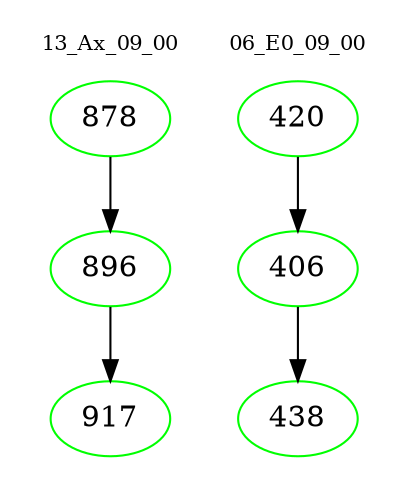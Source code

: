 digraph{
subgraph cluster_0 {
color = white
label = "13_Ax_09_00";
fontsize=10;
T0_878 [label="878", color="green"]
T0_878 -> T0_896 [color="black"]
T0_896 [label="896", color="green"]
T0_896 -> T0_917 [color="black"]
T0_917 [label="917", color="green"]
}
subgraph cluster_1 {
color = white
label = "06_E0_09_00";
fontsize=10;
T1_420 [label="420", color="green"]
T1_420 -> T1_406 [color="black"]
T1_406 [label="406", color="green"]
T1_406 -> T1_438 [color="black"]
T1_438 [label="438", color="green"]
}
}
